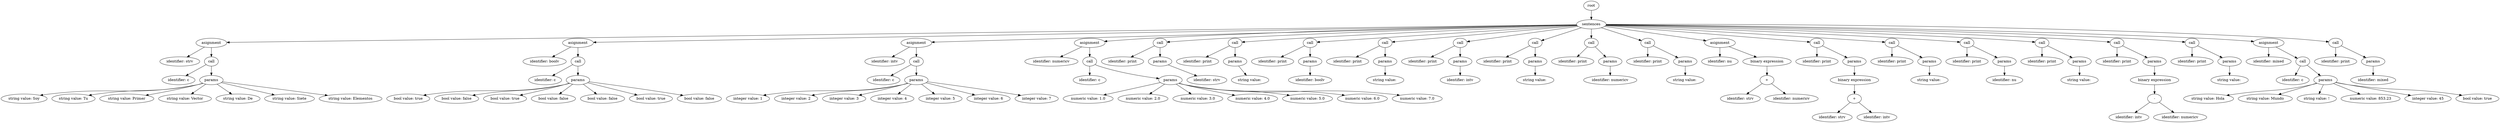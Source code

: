 digraph G{nodo0[label="root"];
node1[label="sentences"];
nodo0->node1;
node2[label="asignment"];
node1->node2;
node3[label="identifier: strv"];
node2->node3;
node4[label="call"];
node2->node4;
node5[label="identifier: c"];
node4->node5;
node6[label="params"];
node4->node6;
node7[label="string value: Soy"];
node6->node7;
node8[label="string value: Tu"];
node6->node8;
node9[label="string value: Primer"];
node6->node9;
node10[label="string value: Vector"];
node6->node10;
node11[label="string value: De"];
node6->node11;
node12[label="string value: Siete"];
node6->node12;
node13[label="string value: Elementos"];
node6->node13;
node14[label="asignment"];
node1->node14;
node15[label="identifier: boolv"];
node14->node15;
node16[label="call"];
node14->node16;
node17[label="identifier: c"];
node16->node17;
node18[label="params"];
node16->node18;
node19[label="bool value: true"];
node18->node19;
node20[label="bool value: false"];
node18->node20;
node21[label="bool value: true"];
node18->node21;
node22[label="bool value: false"];
node18->node22;
node23[label="bool value: false"];
node18->node23;
node24[label="bool value: true"];
node18->node24;
node25[label="bool value: false"];
node18->node25;
node26[label="asignment"];
node1->node26;
node27[label="identifier: intv"];
node26->node27;
node28[label="call"];
node26->node28;
node29[label="identifier: c"];
node28->node29;
node30[label="params"];
node28->node30;
node31[label="integer value: 1"];
node30->node31;
node32[label="integer value: 2"];
node30->node32;
node33[label="integer value: 3"];
node30->node33;
node34[label="integer value: 4"];
node30->node34;
node35[label="integer value: 5"];
node30->node35;
node36[label="integer value: 6"];
node30->node36;
node37[label="integer value: 7"];
node30->node37;
node38[label="asignment"];
node1->node38;
node39[label="identifier: numericv"];
node38->node39;
node40[label="call"];
node38->node40;
node41[label="identifier: c"];
node40->node41;
node42[label="params"];
node40->node42;
node43[label="numeric value: 1.0"];
node42->node43;
node44[label="numeric value: 2.0"];
node42->node44;
node45[label="numeric value: 3.0"];
node42->node45;
node46[label="numeric value: 4.0"];
node42->node46;
node47[label="numeric value: 5.0"];
node42->node47;
node48[label="numeric value: 6.0"];
node42->node48;
node49[label="numeric value: 7.0"];
node42->node49;
node50[label="call"];
node1->node50;
node51[label="identifier: print"];
node50->node51;
node52[label="params"];
node50->node52;
node53[label="identifier: strv"];
node52->node53;
node54[label="call"];
node1->node54;
node55[label="identifier: print"];
node54->node55;
node56[label="params"];
node54->node56;
node57[label="string value: 
"];
node56->node57;
node58[label="call"];
node1->node58;
node59[label="identifier: print"];
node58->node59;
node60[label="params"];
node58->node60;
node61[label="identifier: boolv"];
node60->node61;
node62[label="call"];
node1->node62;
node63[label="identifier: print"];
node62->node63;
node64[label="params"];
node62->node64;
node65[label="string value: 
"];
node64->node65;
node66[label="call"];
node1->node66;
node67[label="identifier: print"];
node66->node67;
node68[label="params"];
node66->node68;
node69[label="identifier: intv"];
node68->node69;
node70[label="call"];
node1->node70;
node71[label="identifier: print"];
node70->node71;
node72[label="params"];
node70->node72;
node73[label="string value: 
"];
node72->node73;
node74[label="call"];
node1->node74;
node75[label="identifier: print"];
node74->node75;
node76[label="params"];
node74->node76;
node77[label="identifier: numericv"];
node76->node77;
node78[label="call"];
node1->node78;
node79[label="identifier: print"];
node78->node79;
node80[label="params"];
node78->node80;
node81[label="string value: 
"];
node80->node81;
node82[label="asignment"];
node1->node82;
node83[label="identifier: nu"];
node82->node83;
node84[label="binary expression"];
node82->node84;
node85[label="+"];
node84->node85;
node86[label="identifier: strv"];
node85->node86;
node87[label="identifier: numericv"];
node85->node87;
node88[label="call"];
node1->node88;
node89[label="identifier: print"];
node88->node89;
node90[label="params"];
node88->node90;
node91[label="binary expression"];
node90->node91;
node92[label="+"];
node91->node92;
node93[label="identifier: strv"];
node92->node93;
node94[label="identifier: intv"];
node92->node94;
node95[label="call"];
node1->node95;
node96[label="identifier: print"];
node95->node96;
node97[label="params"];
node95->node97;
node98[label="string value: 
"];
node97->node98;
node99[label="call"];
node1->node99;
node100[label="identifier: print"];
node99->node100;
node101[label="params"];
node99->node101;
node102[label="identifier: nu"];
node101->node102;
node103[label="call"];
node1->node103;
node104[label="identifier: print"];
node103->node104;
node105[label="params"];
node103->node105;
node106[label="string value: 
"];
node105->node106;
node107[label="call"];
node1->node107;
node108[label="identifier: print"];
node107->node108;
node109[label="params"];
node107->node109;
node110[label="binary expression"];
node109->node110;
node111[label="-"];
node110->node111;
node112[label="identifier: intv"];
node111->node112;
node113[label="identifier: numericv"];
node111->node113;
node114[label="call"];
node1->node114;
node115[label="identifier: print"];
node114->node115;
node116[label="params"];
node114->node116;
node117[label="string value: 
"];
node116->node117;
node118[label="asignment"];
node1->node118;
node119[label="identifier: mixed"];
node118->node119;
node120[label="call"];
node118->node120;
node121[label="identifier: c"];
node120->node121;
node122[label="params"];
node120->node122;
node123[label="string value: Hola "];
node122->node123;
node124[label="string value: Mundo"];
node122->node124;
node125[label="string value: !"];
node122->node125;
node126[label="numeric value: 853.23"];
node122->node126;
node127[label="integer value: 45"];
node122->node127;
node128[label="bool value: true"];
node122->node128;
node129[label="call"];
node1->node129;
node130[label="identifier: print"];
node129->node130;
node131[label="params"];
node129->node131;
node132[label="identifier: mixed"];
node131->node132;
}
